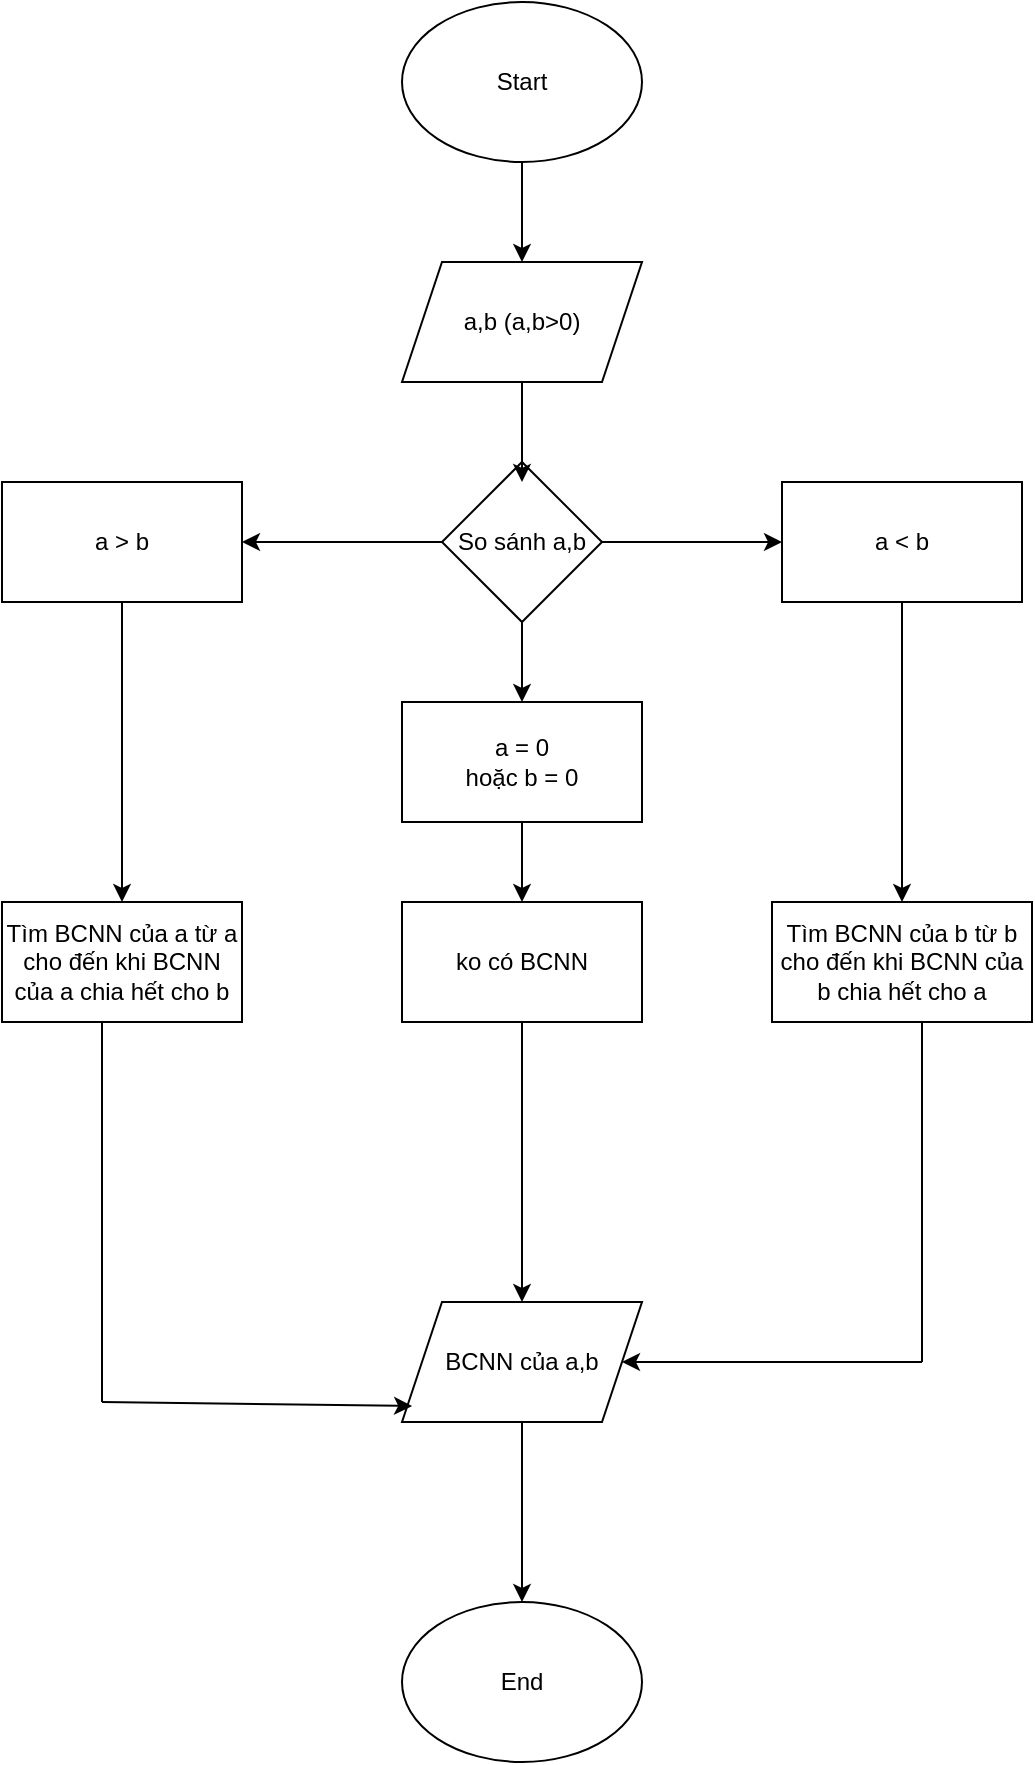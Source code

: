 <mxfile version="22.0.8" type="device">
  <diagram id="K4AUmZBXRsoW6SVywv3k" name="Trang-1">
    <mxGraphModel dx="1194" dy="790" grid="1" gridSize="10" guides="1" tooltips="1" connect="1" arrows="1" fold="1" page="1" pageScale="1" pageWidth="827" pageHeight="1169" math="0" shadow="0">
      <root>
        <mxCell id="0" />
        <mxCell id="1" parent="0" />
        <mxCell id="kT0mchElAcvSJRPkZQ4c-16" style="edgeStyle=orthogonalEdgeStyle;rounded=0;orthogonalLoop=1;jettySize=auto;html=1;exitX=0.5;exitY=1;exitDx=0;exitDy=0;entryX=0.5;entryY=0;entryDx=0;entryDy=0;" parent="1" source="kT0mchElAcvSJRPkZQ4c-1" target="kT0mchElAcvSJRPkZQ4c-2" edge="1">
          <mxGeometry relative="1" as="geometry" />
        </mxCell>
        <mxCell id="kT0mchElAcvSJRPkZQ4c-1" value="Start" style="ellipse;whiteSpace=wrap;html=1;" parent="1" vertex="1">
          <mxGeometry x="330" y="90" width="120" height="80" as="geometry" />
        </mxCell>
        <mxCell id="kT0mchElAcvSJRPkZQ4c-2" value="a,b (a,b&amp;gt;0)" style="shape=parallelogram;perimeter=parallelogramPerimeter;whiteSpace=wrap;html=1;fixedSize=1;" parent="1" vertex="1">
          <mxGeometry x="330" y="220" width="120" height="60" as="geometry" />
        </mxCell>
        <mxCell id="kT0mchElAcvSJRPkZQ4c-12" style="edgeStyle=orthogonalEdgeStyle;rounded=0;orthogonalLoop=1;jettySize=auto;html=1;exitX=0.5;exitY=1;exitDx=0;exitDy=0;entryX=0.5;entryY=0;entryDx=0;entryDy=0;" parent="1" source="kT0mchElAcvSJRPkZQ4c-3" target="kT0mchElAcvSJRPkZQ4c-7" edge="1">
          <mxGeometry relative="1" as="geometry" />
        </mxCell>
        <mxCell id="kT0mchElAcvSJRPkZQ4c-17" style="edgeStyle=orthogonalEdgeStyle;rounded=0;orthogonalLoop=1;jettySize=auto;html=1;" parent="1" source="kT0mchElAcvSJRPkZQ4c-3" target="kT0mchElAcvSJRPkZQ4c-5" edge="1">
          <mxGeometry relative="1" as="geometry" />
        </mxCell>
        <mxCell id="kT0mchElAcvSJRPkZQ4c-18" style="edgeStyle=orthogonalEdgeStyle;rounded=0;orthogonalLoop=1;jettySize=auto;html=1;" parent="1" source="kT0mchElAcvSJRPkZQ4c-3" target="kT0mchElAcvSJRPkZQ4c-9" edge="1">
          <mxGeometry relative="1" as="geometry" />
        </mxCell>
        <mxCell id="kT0mchElAcvSJRPkZQ4c-3" value="So sánh a,b" style="rhombus;whiteSpace=wrap;html=1;" parent="1" vertex="1">
          <mxGeometry x="350" y="320" width="80" height="80" as="geometry" />
        </mxCell>
        <mxCell id="kT0mchElAcvSJRPkZQ4c-14" style="edgeStyle=orthogonalEdgeStyle;rounded=0;orthogonalLoop=1;jettySize=auto;html=1;exitX=0.5;exitY=1;exitDx=0;exitDy=0;" parent="1" source="kT0mchElAcvSJRPkZQ4c-5" target="kT0mchElAcvSJRPkZQ4c-6" edge="1">
          <mxGeometry relative="1" as="geometry" />
        </mxCell>
        <mxCell id="kT0mchElAcvSJRPkZQ4c-5" value="a &amp;gt; b" style="rounded=0;whiteSpace=wrap;html=1;" parent="1" vertex="1">
          <mxGeometry x="130" y="330" width="120" height="60" as="geometry" />
        </mxCell>
        <mxCell id="kT0mchElAcvSJRPkZQ4c-6" value="Tìm BCNN của a từ a cho đến khi BCNN của a chia hết cho b" style="rounded=0;whiteSpace=wrap;html=1;" parent="1" vertex="1">
          <mxGeometry x="130" y="540" width="120" height="60" as="geometry" />
        </mxCell>
        <mxCell id="kT0mchElAcvSJRPkZQ4c-13" style="edgeStyle=orthogonalEdgeStyle;rounded=0;orthogonalLoop=1;jettySize=auto;html=1;exitX=0.5;exitY=1;exitDx=0;exitDy=0;entryX=0.5;entryY=0;entryDx=0;entryDy=0;" parent="1" source="kT0mchElAcvSJRPkZQ4c-7" target="kT0mchElAcvSJRPkZQ4c-8" edge="1">
          <mxGeometry relative="1" as="geometry" />
        </mxCell>
        <mxCell id="kT0mchElAcvSJRPkZQ4c-7" value="a = 0&lt;br&gt;hoặc b = 0" style="rounded=0;whiteSpace=wrap;html=1;" parent="1" vertex="1">
          <mxGeometry x="330" y="440" width="120" height="60" as="geometry" />
        </mxCell>
        <mxCell id="kT0mchElAcvSJRPkZQ4c-22" style="edgeStyle=orthogonalEdgeStyle;rounded=0;orthogonalLoop=1;jettySize=auto;html=1;" parent="1" source="kT0mchElAcvSJRPkZQ4c-8" target="kT0mchElAcvSJRPkZQ4c-19" edge="1">
          <mxGeometry relative="1" as="geometry" />
        </mxCell>
        <mxCell id="kT0mchElAcvSJRPkZQ4c-8" value="ko có BCNN" style="rounded=0;whiteSpace=wrap;html=1;" parent="1" vertex="1">
          <mxGeometry x="330" y="540" width="120" height="60" as="geometry" />
        </mxCell>
        <mxCell id="kT0mchElAcvSJRPkZQ4c-11" style="edgeStyle=orthogonalEdgeStyle;rounded=0;orthogonalLoop=1;jettySize=auto;html=1;" parent="1" source="kT0mchElAcvSJRPkZQ4c-9" target="kT0mchElAcvSJRPkZQ4c-10" edge="1">
          <mxGeometry relative="1" as="geometry" />
        </mxCell>
        <mxCell id="kT0mchElAcvSJRPkZQ4c-9" value="a &amp;lt; b" style="rounded=0;whiteSpace=wrap;html=1;" parent="1" vertex="1">
          <mxGeometry x="520" y="330" width="120" height="60" as="geometry" />
        </mxCell>
        <mxCell id="kT0mchElAcvSJRPkZQ4c-10" value="Tìm BCNN của b từ b cho đến khi BCNN của b chia hết cho a" style="rounded=0;whiteSpace=wrap;html=1;" parent="1" vertex="1">
          <mxGeometry x="515" y="540" width="130" height="60" as="geometry" />
        </mxCell>
        <mxCell id="kT0mchElAcvSJRPkZQ4c-15" style="edgeStyle=orthogonalEdgeStyle;rounded=0;orthogonalLoop=1;jettySize=auto;html=1;exitX=0.5;exitY=1;exitDx=0;exitDy=0;entryX=0.5;entryY=0.125;entryDx=0;entryDy=0;entryPerimeter=0;" parent="1" source="kT0mchElAcvSJRPkZQ4c-2" target="kT0mchElAcvSJRPkZQ4c-3" edge="1">
          <mxGeometry relative="1" as="geometry" />
        </mxCell>
        <mxCell id="kT0mchElAcvSJRPkZQ4c-33" style="edgeStyle=orthogonalEdgeStyle;rounded=0;orthogonalLoop=1;jettySize=auto;html=1;exitX=0.5;exitY=1;exitDx=0;exitDy=0;entryX=0.5;entryY=0;entryDx=0;entryDy=0;" parent="1" source="kT0mchElAcvSJRPkZQ4c-19" target="kT0mchElAcvSJRPkZQ4c-32" edge="1">
          <mxGeometry relative="1" as="geometry" />
        </mxCell>
        <mxCell id="kT0mchElAcvSJRPkZQ4c-19" value="BCNN của a,b" style="shape=parallelogram;perimeter=parallelogramPerimeter;whiteSpace=wrap;html=1;fixedSize=1;" parent="1" vertex="1">
          <mxGeometry x="330" y="740" width="120" height="60" as="geometry" />
        </mxCell>
        <mxCell id="kT0mchElAcvSJRPkZQ4c-27" value="" style="endArrow=none;html=1;rounded=0;" parent="1" edge="1">
          <mxGeometry width="50" height="50" relative="1" as="geometry">
            <mxPoint x="180" y="600" as="sourcePoint" />
            <mxPoint x="180" y="790" as="targetPoint" />
          </mxGeometry>
        </mxCell>
        <mxCell id="kT0mchElAcvSJRPkZQ4c-28" value="" style="endArrow=none;html=1;rounded=0;" parent="1" edge="1">
          <mxGeometry width="50" height="50" relative="1" as="geometry">
            <mxPoint x="590" y="600" as="sourcePoint" />
            <mxPoint x="590" y="770" as="targetPoint" />
          </mxGeometry>
        </mxCell>
        <mxCell id="kT0mchElAcvSJRPkZQ4c-29" value="" style="endArrow=classic;html=1;rounded=0;entryX=0.042;entryY=0.867;entryDx=0;entryDy=0;entryPerimeter=0;" parent="1" target="kT0mchElAcvSJRPkZQ4c-19" edge="1">
          <mxGeometry width="50" height="50" relative="1" as="geometry">
            <mxPoint x="180" y="790" as="sourcePoint" />
            <mxPoint x="230" y="740" as="targetPoint" />
          </mxGeometry>
        </mxCell>
        <mxCell id="kT0mchElAcvSJRPkZQ4c-31" value="" style="endArrow=classic;html=1;rounded=0;" parent="1" target="kT0mchElAcvSJRPkZQ4c-19" edge="1">
          <mxGeometry width="50" height="50" relative="1" as="geometry">
            <mxPoint x="590" y="770" as="sourcePoint" />
            <mxPoint x="640" y="740" as="targetPoint" />
          </mxGeometry>
        </mxCell>
        <mxCell id="kT0mchElAcvSJRPkZQ4c-32" value="End" style="ellipse;whiteSpace=wrap;html=1;" parent="1" vertex="1">
          <mxGeometry x="330" y="890" width="120" height="80" as="geometry" />
        </mxCell>
      </root>
    </mxGraphModel>
  </diagram>
</mxfile>
